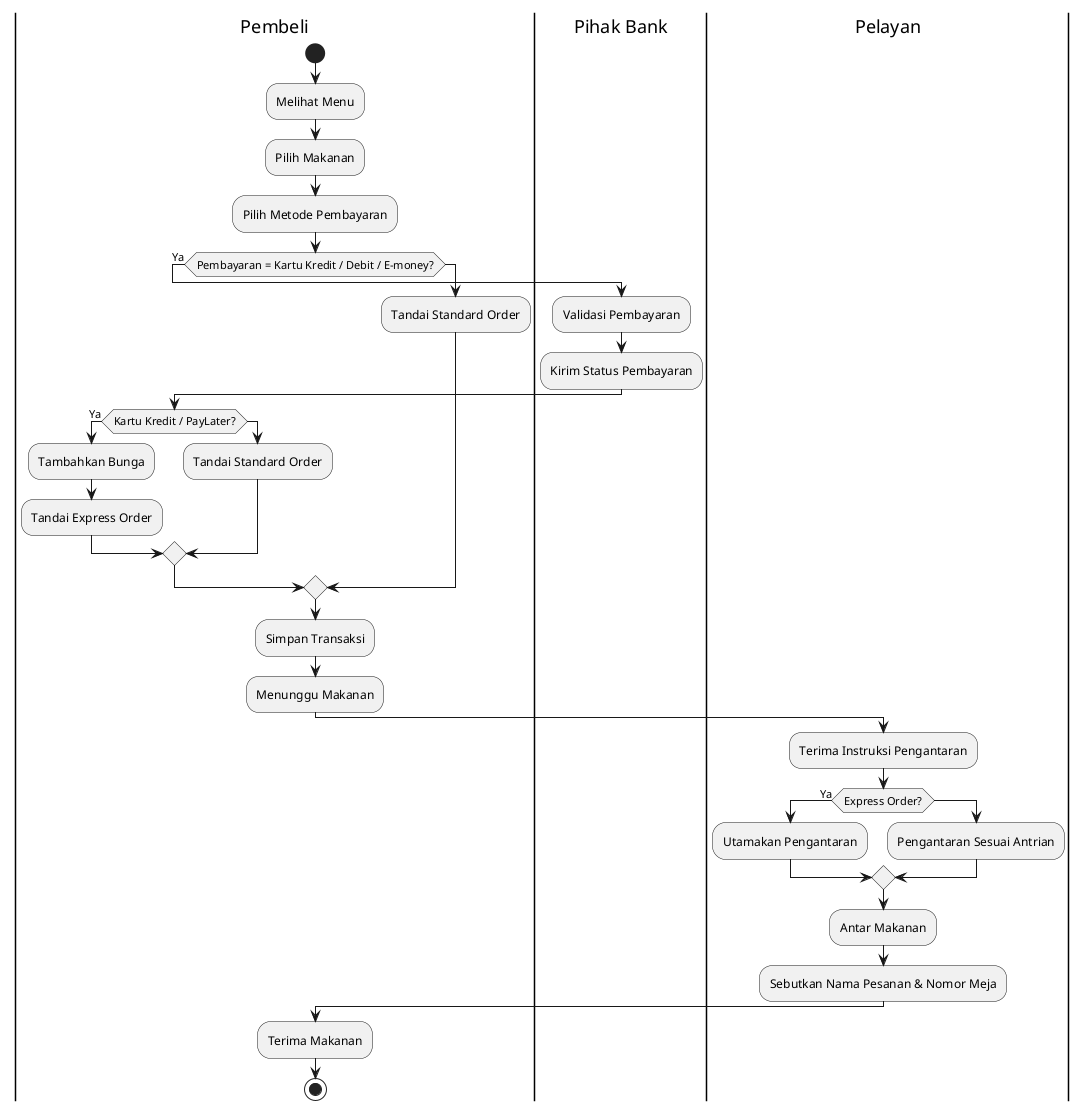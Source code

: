 @startuml
|Pembeli|
start
:Melihat Menu;
:Pilih Makanan;
:Pilih Metode Pembayaran;

if (Pembayaran = Kartu Kredit / Debit / E-money?) then (Ya)
  |Pihak Bank|
  :Validasi Pembayaran;
  :Kirim Status Pembayaran;

  |Pembeli|
  if (Kartu Kredit / PayLater?) then (Ya)
    :Tambahkan Bunga;
    :Tandai Express Order;
  else
    :Tandai Standard Order;
  endif

else
  :Tandai Standard Order;
endif

:Simpan Transaksi;
:Menunggu Makanan;

|Pelayan|
:Terima Instruksi Pengantaran;
if (Express Order?) then (Ya)
  :Utamakan Pengantaran;
else
  :Pengantaran Sesuai Antrian;
endif
:Antar Makanan;
:Sebutkan Nama Pesanan & Nomor Meja;

|Pembeli|
:Terima Makanan;
stop
@enduml
